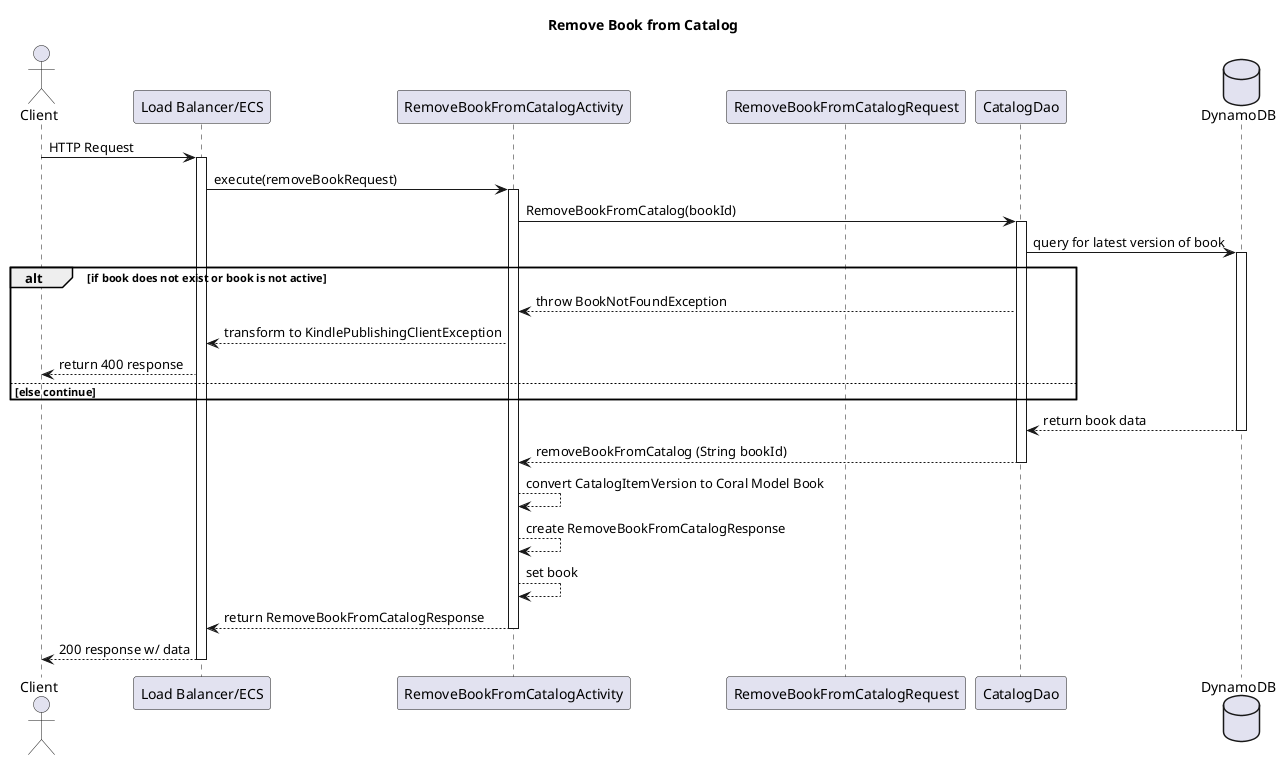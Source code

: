 @startuml

actor "Client" as client
participant "Load Balancer/ECS" as loadBalancer
participant "RemoveBookFromCatalogActivity" as RemoveBookFromCatalogActivity
participant "RemoveBookFromCatalogRequest" as request
participant "CatalogDao" as CatalogDao
database "DynamoDB" as dynamoDB

title Remove Book from Catalog

client -> loadBalancer : HTTP Request
activate loadBalancer

loadBalancer -> RemoveBookFromCatalogActivity : execute(removeBookRequest)
activate RemoveBookFromCatalogActivity

RemoveBookFromCatalogActivity -> CatalogDao : RemoveBookFromCatalog(bookId)
activate CatalogDao

CatalogDao -> dynamoDB : query for latest version of book
activate dynamoDB

alt if book does not exist or book is not active
CatalogDao --> RemoveBookFromCatalogActivity: throw BookNotFoundException
RemoveBookFromCatalogActivity --> loadBalancer: transform to KindlePublishingClientException
loadBalancer --> client: return 400 response
else else continue
end

dynamoDB --> CatalogDao: return book data
deactivate dynamoDB

CatalogDao --> RemoveBookFromCatalogActivity : removeBookFromCatalog (String bookId)
deactivate CatalogDao

RemoveBookFromCatalogActivity -->RemoveBookFromCatalogActivity : convert CatalogItemVersion to Coral Model Book
RemoveBookFromCatalogActivity --> RemoveBookFromCatalogActivity : create RemoveBookFromCatalogResponse

RemoveBookFromCatalogActivity --> RemoveBookFromCatalogActivity : set book

RemoveBookFromCatalogActivity --> loadBalancer : return RemoveBookFromCatalogResponse
deactivate RemoveBookFromCatalogActivity

loadBalancer --> client: 200 response w/ data
deactivate loadBalancer

@enduml
